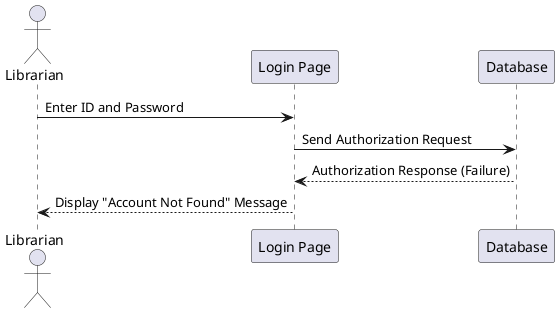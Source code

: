 @startuml
actor Librarian
participant "Login Page" as LoginPage
participant "Database" as DB

Librarian -> LoginPage: Enter ID and Password
LoginPage -> DB: Send Authorization Request
DB --> LoginPage: Authorization Response (Failure)
LoginPage --> Librarian: Display "Account Not Found" Message
@enduml